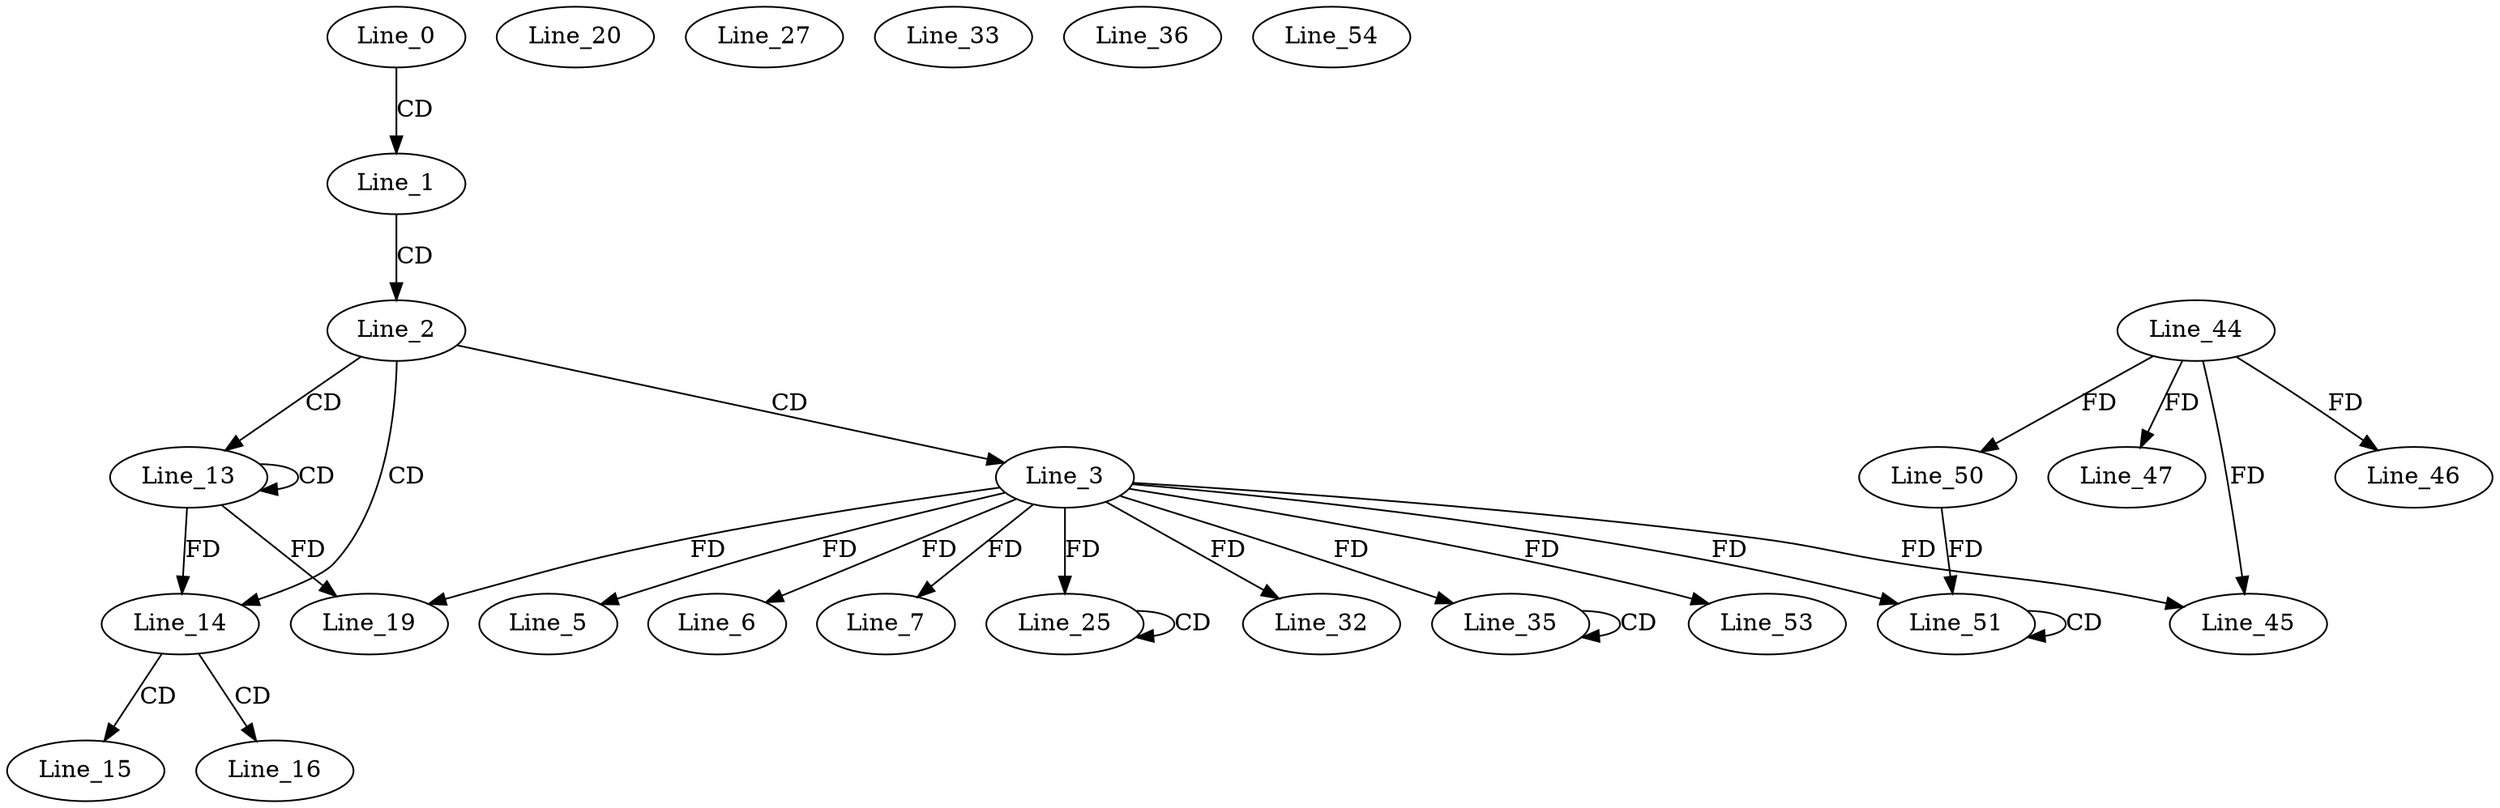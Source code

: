 digraph G {
  Line_0;
  Line_1;
  Line_2;
  Line_3;
  Line_5;
  Line_6;
  Line_7;
  Line_13;
  Line_13;
  Line_14;
  Line_14;
  Line_15;
  Line_16;
  Line_19;
  Line_20;
  Line_25;
  Line_25;
  Line_27;
  Line_32;
  Line_33;
  Line_35;
  Line_35;
  Line_36;
  Line_45;
  Line_44;
  Line_46;
  Line_47;
  Line_50;
  Line_51;
  Line_51;
  Line_50;
  Line_53;
  Line_54;
  Line_0 -> Line_1 [ label="CD" ];
  Line_1 -> Line_2 [ label="CD" ];
  Line_2 -> Line_3 [ label="CD" ];
  Line_3 -> Line_5 [ label="FD" ];
  Line_3 -> Line_6 [ label="FD" ];
  Line_3 -> Line_7 [ label="FD" ];
  Line_2 -> Line_13 [ label="CD" ];
  Line_13 -> Line_13 [ label="CD" ];
  Line_2 -> Line_14 [ label="CD" ];
  Line_13 -> Line_14 [ label="FD" ];
  Line_14 -> Line_15 [ label="CD" ];
  Line_14 -> Line_16 [ label="CD" ];
  Line_3 -> Line_19 [ label="FD" ];
  Line_13 -> Line_19 [ label="FD" ];
  Line_25 -> Line_25 [ label="CD" ];
  Line_3 -> Line_25 [ label="FD" ];
  Line_3 -> Line_32 [ label="FD" ];
  Line_35 -> Line_35 [ label="CD" ];
  Line_3 -> Line_35 [ label="FD" ];
  Line_3 -> Line_45 [ label="FD" ];
  Line_44 -> Line_45 [ label="FD" ];
  Line_44 -> Line_46 [ label="FD" ];
  Line_44 -> Line_47 [ label="FD" ];
  Line_44 -> Line_50 [ label="FD" ];
  Line_51 -> Line_51 [ label="CD" ];
  Line_3 -> Line_51 [ label="FD" ];
  Line_50 -> Line_51 [ label="FD" ];
  Line_3 -> Line_53 [ label="FD" ];
}
